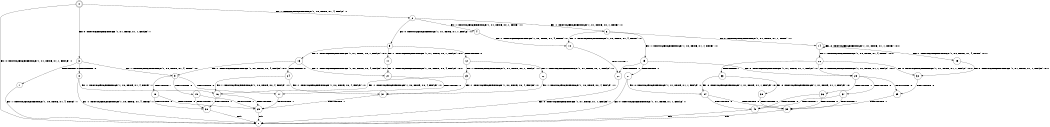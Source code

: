 digraph BCG {
size = "7, 10.5";
center = TRUE;
node [shape = circle];
0 [peripheries = 2];
0 -> 1 [label = "EX !0 !ATOMIC_EXCH_BRANCH (1, +1, TRUE, +1, 1, FALSE) !::"];
0 -> 2 [label = "EX !1 !ATOMIC_EXCH_BRANCH (1, +0, TRUE, +1, 4, FALSE) !::"];
0 -> 3 [label = "EX !0 !ATOMIC_EXCH_BRANCH (1, +1, TRUE, +1, 1, FALSE) !::"];
2 -> 4 [label = "EX !1 !ATOMIC_EXCH_BRANCH (1, +1, TRUE, +0, 1, TRUE) !:1:"];
2 -> 5 [label = "EX !0 !ATOMIC_EXCH_BRANCH (1, +1, TRUE, +1, 1, FALSE) !:1:"];
2 -> 6 [label = "EX !1 !ATOMIC_EXCH_BRANCH (1, +1, TRUE, +0, 1, TRUE) !:1:"];
3 -> 7 [label = "TERMINATE !0"];
3 -> 8 [label = "TERMINATE !0"];
3 -> 9 [label = "EX !1 !ATOMIC_EXCH_BRANCH (1, +0, TRUE, +1, 4, TRUE) !:0:"];
4 -> 10 [label = "EX !1 !ATOMIC_EXCH_BRANCH (1, +0, TRUE, +1, 4, TRUE) !:1:"];
5 -> 11 [label = "EX !1 !ATOMIC_EXCH_BRANCH (1, +1, TRUE, +0, 1, FALSE) !:0:1:"];
5 -> 12 [label = "TERMINATE !0"];
5 -> 13 [label = "EX !1 !ATOMIC_EXCH_BRANCH (1, +1, TRUE, +0, 1, FALSE) !:0:1:"];
6 -> 10 [label = "EX !1 !ATOMIC_EXCH_BRANCH (1, +0, TRUE, +1, 4, TRUE) !:1:"];
6 -> 14 [label = "EX !0 !ATOMIC_EXCH_BRANCH (1, +1, TRUE, +1, 1, TRUE) !:1:"];
6 -> 15 [label = "EX !1 !ATOMIC_EXCH_BRANCH (1, +0, TRUE, +1, 4, TRUE) !:1:"];
7 -> 1 [label = "EX !1 !ATOMIC_EXCH_BRANCH (1, +0, TRUE, +1, 4, TRUE) !::"];
8 -> 1 [label = "EX !1 !ATOMIC_EXCH_BRANCH (1, +0, TRUE, +1, 4, TRUE) !::"];
8 -> 16 [label = "EX !1 !ATOMIC_EXCH_BRANCH (1, +0, TRUE, +1, 4, TRUE) !::"];
9 -> 17 [label = "TERMINATE !0"];
9 -> 18 [label = "TERMINATE !1"];
9 -> 19 [label = "TERMINATE !0"];
10 -> 20 [label = "TERMINATE !1"];
11 -> 21 [label = "EX !1 !ATOMIC_EXCH_BRANCH (1, +0, TRUE, +0, 4, FALSE) !:0:1:"];
12 -> 22 [label = "EX !1 !ATOMIC_EXCH_BRANCH (1, +1, TRUE, +0, 1, FALSE) !:1:"];
12 -> 23 [label = "EX !1 !ATOMIC_EXCH_BRANCH (1, +1, TRUE, +0, 1, FALSE) !:1:"];
13 -> 21 [label = "EX !1 !ATOMIC_EXCH_BRANCH (1, +0, TRUE, +0, 4, FALSE) !:0:1:"];
13 -> 24 [label = "TERMINATE !0"];
13 -> 9 [label = "EX !1 !ATOMIC_EXCH_BRANCH (1, +0, TRUE, +0, 4, FALSE) !:0:1:"];
14 -> 25 [label = "EX !1 !ATOMIC_EXCH_BRANCH (1, +0, TRUE, +1, 4, TRUE) !:0:1:"];
14 -> 26 [label = "EX !1 !ATOMIC_EXCH_BRANCH (1, +0, TRUE, +1, 4, TRUE) !:0:1:"];
14 -> 14 [label = "EX !0 !ATOMIC_EXCH_BRANCH (1, +1, TRUE, +1, 1, TRUE) !:0:1:"];
15 -> 20 [label = "TERMINATE !1"];
15 -> 27 [label = "TERMINATE !1"];
15 -> 28 [label = "EX !0 !ATOMIC_EXCH_BRANCH (1, +1, TRUE, +1, 1, FALSE) !:1:"];
16 -> 29 [label = "TERMINATE !1"];
16 -> 30 [label = "TERMINATE !1"];
17 -> 29 [label = "TERMINATE !1"];
18 -> 29 [label = "TERMINATE !0"];
18 -> 30 [label = "TERMINATE !0"];
19 -> 29 [label = "TERMINATE !1"];
19 -> 30 [label = "TERMINATE !1"];
20 -> 1 [label = "EX !0 !ATOMIC_EXCH_BRANCH (1, +1, TRUE, +1, 1, FALSE) !::"];
21 -> 17 [label = "TERMINATE !0"];
22 -> 31 [label = "EX !1 !ATOMIC_EXCH_BRANCH (1, +0, TRUE, +0, 4, FALSE) !:1:"];
23 -> 31 [label = "EX !1 !ATOMIC_EXCH_BRANCH (1, +0, TRUE, +0, 4, FALSE) !:1:"];
23 -> 16 [label = "EX !1 !ATOMIC_EXCH_BRANCH (1, +0, TRUE, +0, 4, FALSE) !:1:"];
24 -> 31 [label = "EX !1 !ATOMIC_EXCH_BRANCH (1, +0, TRUE, +0, 4, FALSE) !:1:"];
24 -> 16 [label = "EX !1 !ATOMIC_EXCH_BRANCH (1, +0, TRUE, +0, 4, FALSE) !:1:"];
25 -> 32 [label = "EX !0 !ATOMIC_EXCH_BRANCH (1, +1, TRUE, +1, 1, FALSE) !:0:1:"];
26 -> 32 [label = "EX !0 !ATOMIC_EXCH_BRANCH (1, +1, TRUE, +1, 1, FALSE) !:0:1:"];
26 -> 33 [label = "TERMINATE !1"];
26 -> 28 [label = "EX !0 !ATOMIC_EXCH_BRANCH (1, +1, TRUE, +1, 1, FALSE) !:0:1:"];
27 -> 1 [label = "EX !0 !ATOMIC_EXCH_BRANCH (1, +1, TRUE, +1, 1, FALSE) !::"];
27 -> 34 [label = "EX !0 !ATOMIC_EXCH_BRANCH (1, +1, TRUE, +1, 1, FALSE) !::"];
28 -> 35 [label = "TERMINATE !0"];
28 -> 36 [label = "TERMINATE !1"];
28 -> 37 [label = "TERMINATE !0"];
29 -> 1 [label = "exit"];
30 -> 1 [label = "exit"];
31 -> 29 [label = "TERMINATE !1"];
32 -> 35 [label = "TERMINATE !0"];
33 -> 38 [label = "EX !0 !ATOMIC_EXCH_BRANCH (1, +1, TRUE, +1, 1, FALSE) !:0:"];
33 -> 34 [label = "EX !0 !ATOMIC_EXCH_BRANCH (1, +1, TRUE, +1, 1, FALSE) !:0:"];
34 -> 39 [label = "TERMINATE !0"];
34 -> 40 [label = "TERMINATE !0"];
35 -> 39 [label = "TERMINATE !1"];
36 -> 39 [label = "TERMINATE !0"];
36 -> 40 [label = "TERMINATE !0"];
37 -> 39 [label = "TERMINATE !1"];
37 -> 40 [label = "TERMINATE !1"];
38 -> 39 [label = "TERMINATE !0"];
39 -> 1 [label = "exit"];
40 -> 1 [label = "exit"];
}
